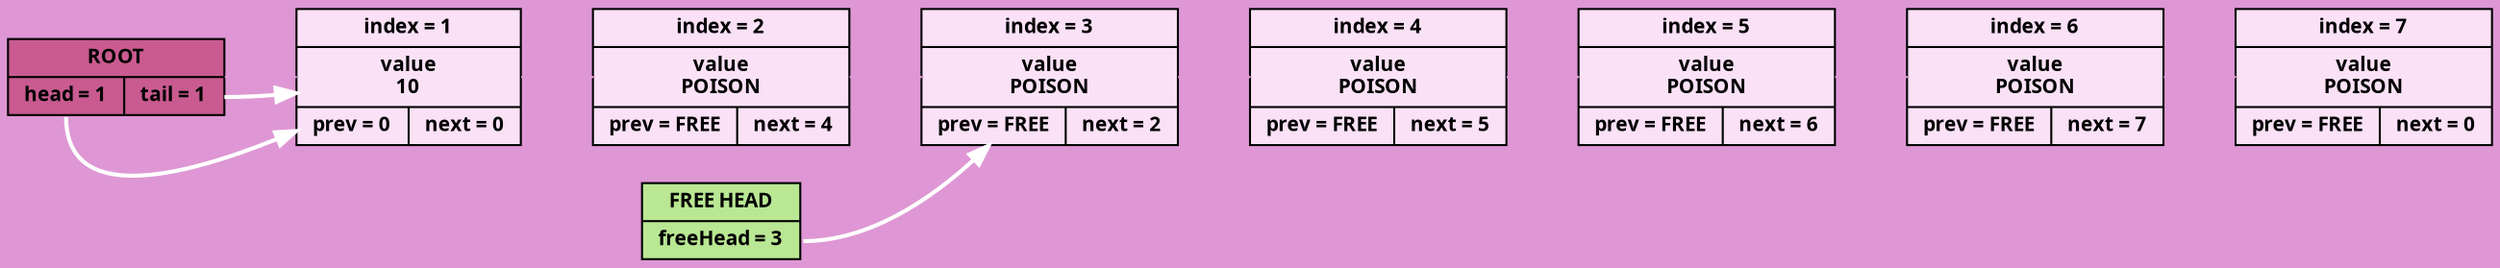 digraph
{
rankdir = LR;
node[shape = record, color = "#000000", fontname = "Fira Code Bold", fontsize = 10];
bgcolor = "#de97d4";
ROOT[style = "filled", fillcolor = "#c95b90", label = "ROOT|{<head>head = 1|<tail>tail = 1}"];
FREE_HEAD[style = "filled", fillcolor = "#b9e793", label = "FREE HEAD|<freeHead>freeHead = 3"];
CELL_1[style = "filled", fillcolor = "#fae1f6", label = "index = 1|value\n10|{prev = 0|next = 0}"];
CELL_2[style = "filled", fillcolor = "#fae1f6", label = "index = 2|value\nPOISON|{prev = FREE|next = 4}"];
CELL_3[style = "filled", fillcolor = "#fae1f6", label = "index = 3|value\nPOISON|{prev = FREE|next = 2}"];
CELL_4[style = "filled", fillcolor = "#fae1f6", label = "index = 4|value\nPOISON|{prev = FREE|next = 5}"];
CELL_5[style = "filled", fillcolor = "#fae1f6", label = "index = 5|value\nPOISON|{prev = FREE|next = 6}"];
CELL_6[style = "filled", fillcolor = "#fae1f6", label = "index = 6|value\nPOISON|{prev = FREE|next = 7}"];
CELL_7[style = "filled", fillcolor = "#fae1f6", label = "index = 7|value\nPOISON|{prev = FREE|next = 0}"];
ROOT->CELL_1->CELL_2->CELL_3->CELL_4->CELL_5->CELL_6->CELL_7 [weight = 1000000000, color = "#de97d4"];
ROOT:head->CELL_1 [style = "bold", color = white];
ROOT:tail->CELL_1 [style = "bold", color = white];
FREE_HEAD:freeHead->CELL_3[style = "bold", color = white];
}

